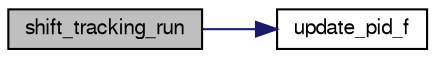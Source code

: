digraph "shift_tracking_run"
{
  edge [fontname="FreeSans",fontsize="10",labelfontname="FreeSans",labelfontsize="10"];
  node [fontname="FreeSans",fontsize="10",shape=record];
  rankdir="LR";
  Node1 [label="shift_tracking_run",height=0.2,width=0.4,color="black", fillcolor="grey75", style="filled", fontcolor="black"];
  Node1 -> Node2 [color="midnightblue",fontsize="10",style="solid",fontname="FreeSans"];
  Node2 [label="update_pid_f",height=0.2,width=0.4,color="black", fillcolor="white", style="filled",URL="$pid_8h.html#a8539e216d350ea0802391edce976a0cf",tooltip="Update PID with a new value and return new command. "];
}
